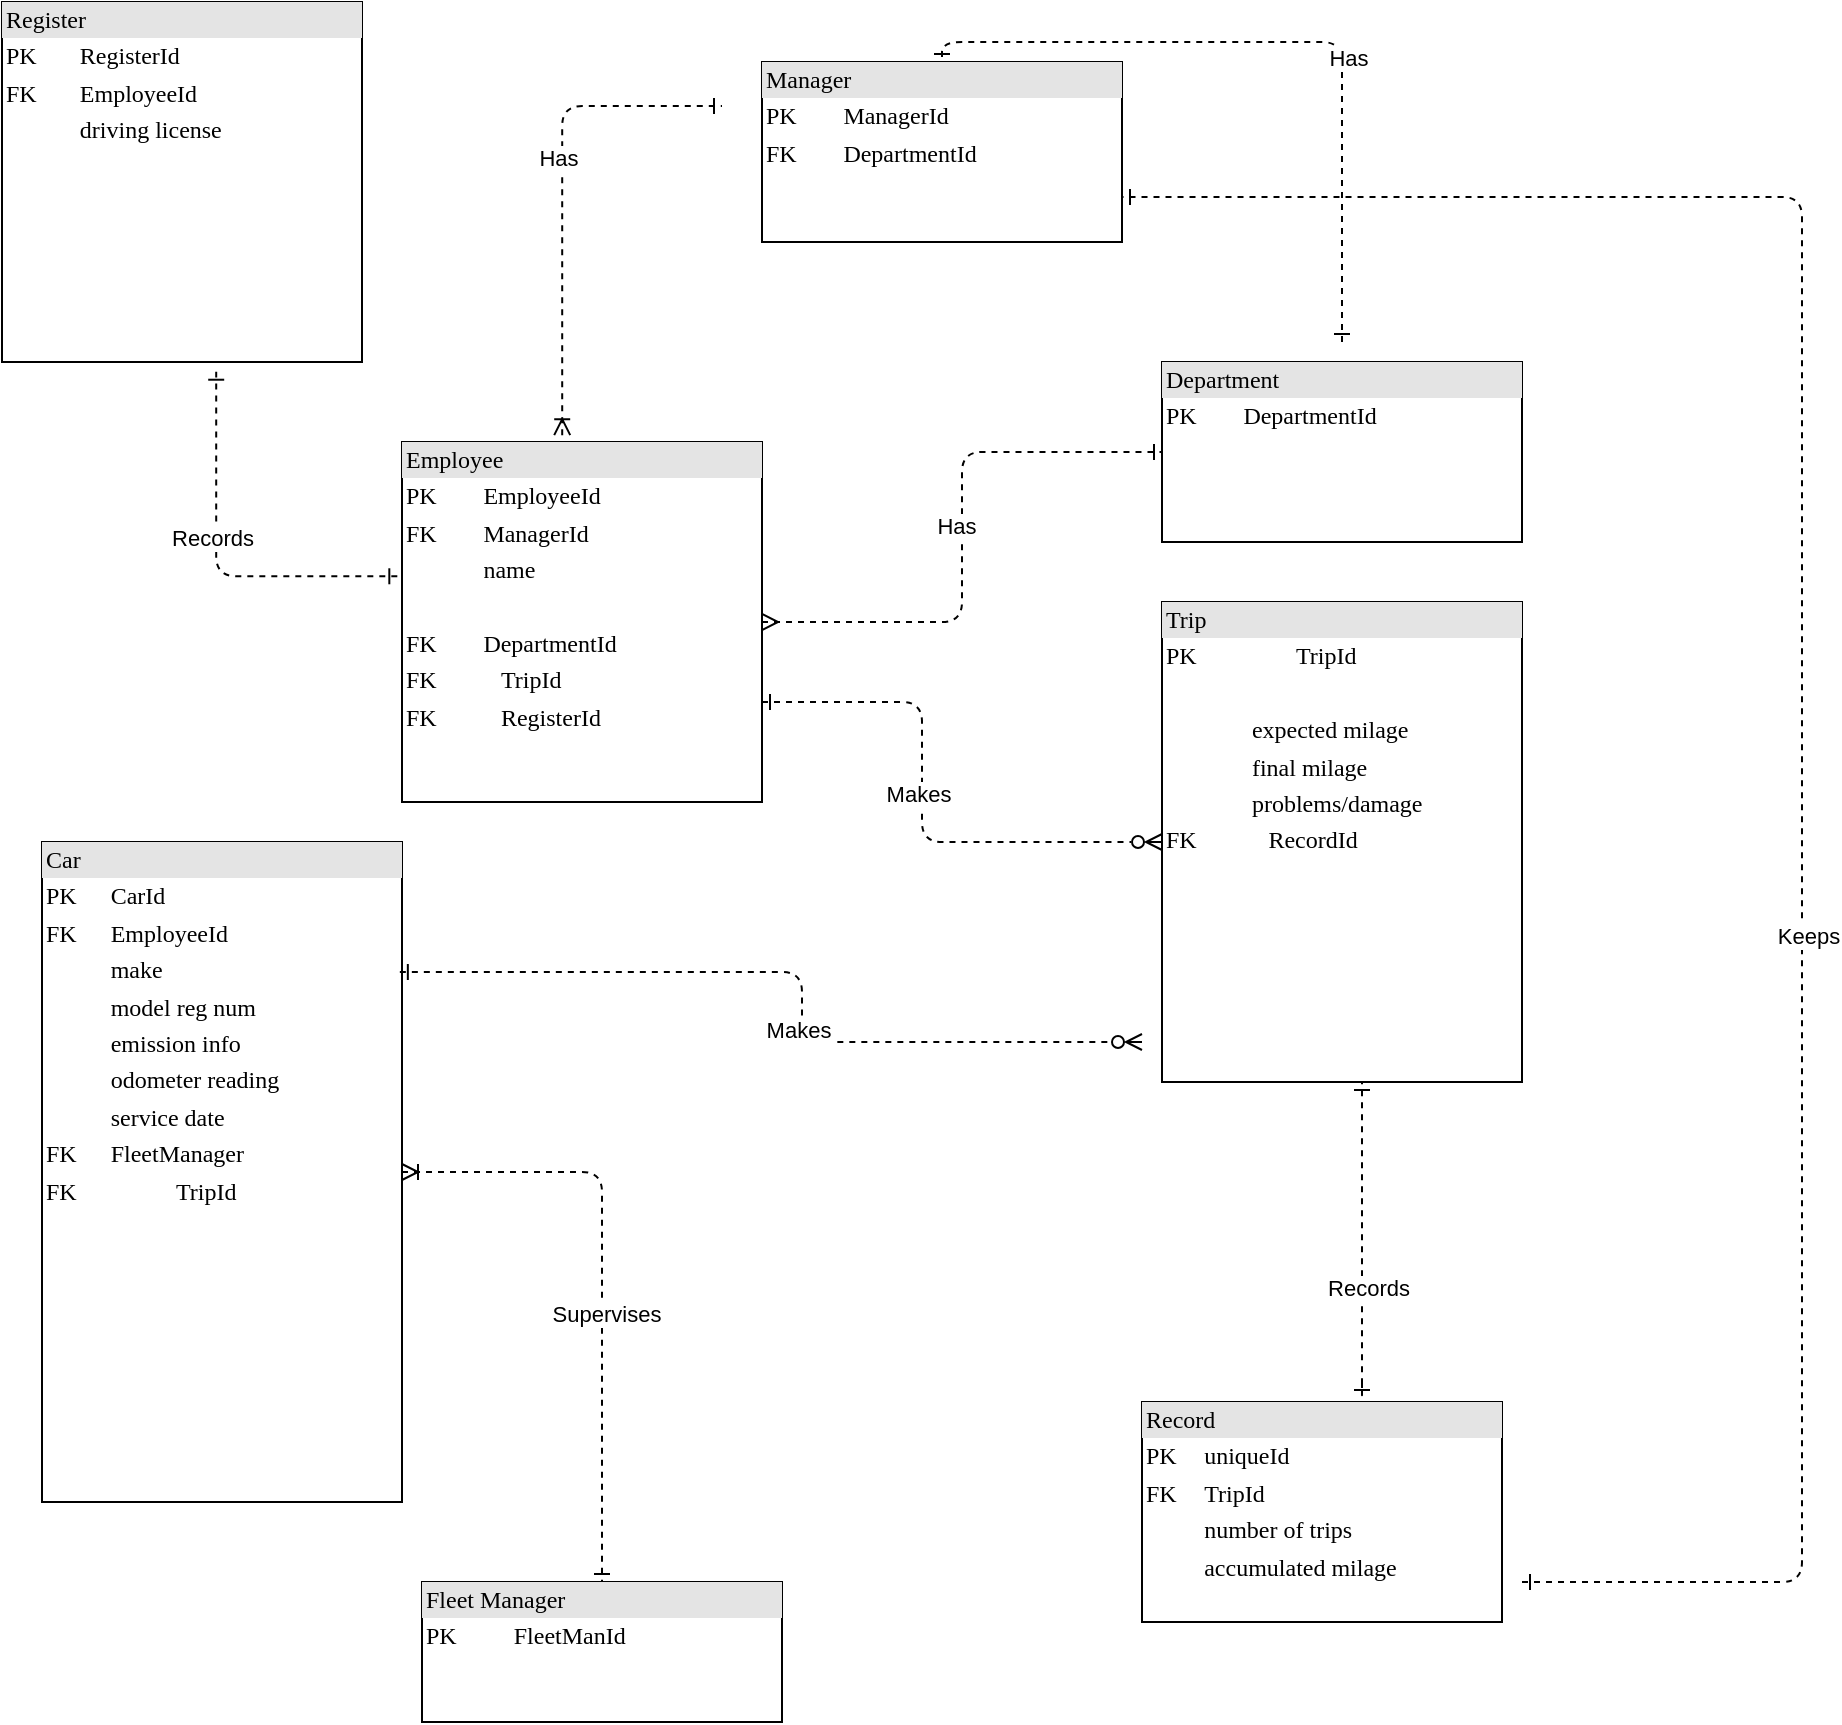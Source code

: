 <mxfile version="20.8.11" type="github">
  <diagram name="Page-1" id="2ca16b54-16f6-2749-3443-fa8db7711227">
    <mxGraphModel dx="1466" dy="1759" grid="1" gridSize="10" guides="1" tooltips="1" connect="1" arrows="1" fold="1" page="1" pageScale="1" pageWidth="1100" pageHeight="850" background="none" math="0" shadow="0">
      <root>
        <mxCell id="0" />
        <mxCell id="1" parent="0" />
        <mxCell id="2ed32ef02a7f4228-19" style="edgeStyle=orthogonalEdgeStyle;html=1;dashed=1;labelBackgroundColor=none;startArrow=ERone;endArrow=ERzeroToMany;fontFamily=Verdana;fontSize=12;align=left;endFill=0;startFill=0;" parent="1" source="2ed32ef02a7f4228-2" edge="1">
          <mxGeometry relative="1" as="geometry">
            <Array as="points">
              <mxPoint x="380" y="200" />
              <mxPoint x="500" y="200" />
              <mxPoint x="500" y="265" />
            </Array>
            <mxPoint x="620" y="270" as="targetPoint" />
          </mxGeometry>
        </mxCell>
        <mxCell id="U6VgLPpV3lreGikL-ILU-10" value="Makes" style="edgeLabel;html=1;align=center;verticalAlign=middle;resizable=0;points=[];" parent="2ed32ef02a7f4228-19" vertex="1" connectable="0">
          <mxGeometry x="-0.065" y="-2" relative="1" as="geometry">
            <mxPoint as="offset" />
          </mxGeometry>
        </mxCell>
        <mxCell id="2ed32ef02a7f4228-20" style="edgeStyle=orthogonalEdgeStyle;html=1;dashed=1;labelBackgroundColor=none;startArrow=ERmany;endArrow=ERone;fontFamily=Verdana;fontSize=12;align=left;endFill=0;startFill=0;" parent="1" source="2ed32ef02a7f4228-2" target="2ed32ef02a7f4228-11" edge="1">
          <mxGeometry relative="1" as="geometry" />
        </mxCell>
        <mxCell id="U6VgLPpV3lreGikL-ILU-9" value="Has" style="edgeLabel;html=1;align=center;verticalAlign=middle;resizable=0;points=[];" parent="2ed32ef02a7f4228-20" vertex="1" connectable="0">
          <mxGeometry x="0.031" y="3" relative="1" as="geometry">
            <mxPoint y="-1" as="offset" />
          </mxGeometry>
        </mxCell>
        <mxCell id="2ed32ef02a7f4228-2" value="&lt;div style=&quot;box-sizing: border-box ; width: 100% ; background: #e4e4e4 ; padding: 2px&quot;&gt;Employee&lt;br&gt;&lt;/div&gt;&lt;table style=&quot;border-color: var(--border-color); font-size: 1em; width: 180px;&quot; cellpadding=&quot;2&quot; cellspacing=&quot;0&quot;&gt;&lt;tbody style=&quot;border-color: var(--border-color);&quot;&gt;&lt;tr style=&quot;border-color: var(--border-color);&quot;&gt;&lt;td style=&quot;border-color: var(--border-color);&quot;&gt;PK&lt;/td&gt;&lt;td style=&quot;border-color: var(--border-color);&quot;&gt;EmployeeId&lt;/td&gt;&lt;/tr&gt;&lt;tr style=&quot;border-color: var(--border-color);&quot;&gt;&lt;td style=&quot;border-color: var(--border-color);&quot;&gt;FK&lt;/td&gt;&lt;td style=&quot;border-color: var(--border-color);&quot;&gt;ManagerId&lt;br style=&quot;border-color: var(--border-color);&quot;&gt;&lt;/td&gt;&lt;/tr&gt;&lt;tr style=&quot;border-color: var(--border-color);&quot;&gt;&lt;td style=&quot;border-color: var(--border-color);&quot;&gt;&lt;br style=&quot;border-color: var(--border-color);&quot;&gt;&lt;/td&gt;&lt;td style=&quot;border-color: var(--border-color);&quot;&gt;name&lt;/td&gt;&lt;/tr&gt;&lt;tr style=&quot;border-color: var(--border-color);&quot;&gt;&lt;td style=&quot;border-color: var(--border-color);&quot;&gt;&lt;br style=&quot;border-color: var(--border-color);&quot;&gt;&lt;/td&gt;&lt;td style=&quot;border-color: var(--border-color);&quot;&gt;&lt;br&gt;&lt;/td&gt;&lt;/tr&gt;&lt;tr style=&quot;border-color: var(--border-color);&quot;&gt;&lt;td style=&quot;border-color: var(--border-color);&quot;&gt;FK&lt;/td&gt;&lt;td style=&quot;border-color: var(--border-color);&quot;&gt;DepartmentId&lt;/td&gt;&lt;/tr&gt;&lt;/tbody&gt;&lt;/table&gt;&lt;table align=&quot;left&quot; style=&quot;width: 100% ; font-size: 1em&quot; cellpadding=&quot;2&quot; cellspacing=&quot;0&quot;&gt;&lt;tbody&gt;&lt;tr&gt;&lt;td&gt;FK&lt;/td&gt;&lt;td&gt;TripId&lt;br&gt;&lt;/td&gt;&lt;/tr&gt;&lt;tr&gt;&lt;td&gt;FK&lt;/td&gt;&lt;td&gt;RegisterId&lt;/td&gt;&lt;/tr&gt;&lt;/tbody&gt;&lt;/table&gt;" style="verticalAlign=top;align=left;overflow=fill;html=1;rounded=0;shadow=0;comic=0;labelBackgroundColor=none;strokeWidth=1;fontFamily=Verdana;fontSize=12" parent="1" vertex="1">
          <mxGeometry x="240" y="70" width="180" height="180" as="geometry" />
        </mxCell>
        <mxCell id="2ed32ef02a7f4228-6" value="&lt;div style=&quot;box-sizing: border-box ; width: 100% ; background: #e4e4e4 ; padding: 2px&quot;&gt;Record&lt;/div&gt;&lt;table style=&quot;width: 100% ; font-size: 1em&quot; cellpadding=&quot;2&quot; cellspacing=&quot;0&quot;&gt;&lt;tbody&gt;&lt;tr&gt;&lt;td&gt;PK&lt;/td&gt;&lt;td&gt;uniqueId&lt;/td&gt;&lt;/tr&gt;&lt;tr&gt;&lt;td&gt;FK&lt;/td&gt;&lt;td&gt;TripId&lt;/td&gt;&lt;/tr&gt;&lt;tr&gt;&lt;td&gt;&lt;br&gt;&lt;/td&gt;&lt;td&gt;number of trips&lt;/td&gt;&lt;/tr&gt;&lt;tr&gt;&lt;td&gt;&lt;br&gt;&lt;/td&gt;&lt;td&gt;accumulated milage&lt;/td&gt;&lt;/tr&gt;&lt;tr&gt;&lt;td&gt;&lt;/td&gt;&lt;td&gt;&lt;br&gt;&lt;/td&gt;&lt;/tr&gt;&lt;/tbody&gt;&lt;/table&gt;" style="verticalAlign=top;align=left;overflow=fill;html=1;rounded=0;shadow=0;comic=0;labelBackgroundColor=none;strokeWidth=1;fontFamily=Verdana;fontSize=12" parent="1" vertex="1">
          <mxGeometry x="610" y="550" width="180" height="110" as="geometry" />
        </mxCell>
        <mxCell id="2ed32ef02a7f4228-7" value="&lt;div style=&quot;box-sizing: border-box ; width: 100% ; background: #e4e4e4 ; padding: 2px&quot;&gt;Fleet Manager&lt;/div&gt;&lt;table style=&quot;width: 100% ; font-size: 1em&quot; cellpadding=&quot;2&quot; cellspacing=&quot;0&quot;&gt;&lt;tbody&gt;&lt;tr&gt;&lt;td&gt;PK&lt;/td&gt;&lt;td&gt;FleetManId&lt;/td&gt;&lt;/tr&gt;&lt;tr&gt;&lt;td&gt;&lt;br&gt;&lt;/td&gt;&lt;td&gt;&lt;br&gt;&lt;/td&gt;&lt;/tr&gt;&lt;/tbody&gt;&lt;/table&gt;" style="verticalAlign=top;align=left;overflow=fill;html=1;rounded=0;shadow=0;comic=0;labelBackgroundColor=none;strokeWidth=1;fontFamily=Verdana;fontSize=12" parent="1" vertex="1">
          <mxGeometry x="250" y="640" width="180" height="70" as="geometry" />
        </mxCell>
        <mxCell id="2ed32ef02a7f4228-17" style="edgeStyle=orthogonalEdgeStyle;html=1;entryX=0.5;entryY=0;labelBackgroundColor=none;startArrow=ERoneToMany;endArrow=ERone;fontFamily=Verdana;fontSize=12;align=left;dashed=1;startFill=0;endFill=0;" parent="1" source="2ed32ef02a7f4228-8" target="2ed32ef02a7f4228-7" edge="1">
          <mxGeometry relative="1" as="geometry" />
        </mxCell>
        <mxCell id="U6VgLPpV3lreGikL-ILU-13" value="Supervises" style="edgeLabel;html=1;align=center;verticalAlign=middle;resizable=0;points=[];" parent="2ed32ef02a7f4228-17" vertex="1" connectable="0">
          <mxGeometry x="0.118" y="1" relative="1" as="geometry">
            <mxPoint x="1" as="offset" />
          </mxGeometry>
        </mxCell>
        <mxCell id="2ed32ef02a7f4228-8" value="&lt;div style=&quot;box-sizing: border-box ; width: 100% ; background: #e4e4e4 ; padding: 2px&quot;&gt;Car&lt;br&gt;&lt;/div&gt;&lt;table style=&quot;border-color: var(--border-color); font-size: 1em; width: 180px;&quot; cellpadding=&quot;2&quot; cellspacing=&quot;0&quot;&gt;&lt;tbody style=&quot;border-color: var(--border-color);&quot;&gt;&lt;tr style=&quot;border-color: var(--border-color);&quot;&gt;&lt;td style=&quot;border-color: var(--border-color);&quot;&gt;PK&lt;/td&gt;&lt;td style=&quot;border-color: var(--border-color);&quot;&gt;CarId&lt;/td&gt;&lt;/tr&gt;&lt;tr style=&quot;border-color: var(--border-color);&quot;&gt;&lt;td style=&quot;border-color: var(--border-color);&quot;&gt;FK&lt;/td&gt;&lt;td style=&quot;border-color: var(--border-color);&quot;&gt;EmployeeId&lt;br style=&quot;border-color: var(--border-color);&quot;&gt;&lt;/td&gt;&lt;/tr&gt;&lt;tr style=&quot;border-color: var(--border-color);&quot;&gt;&lt;td style=&quot;border-color: var(--border-color);&quot;&gt;&lt;br style=&quot;border-color: var(--border-color);&quot;&gt;&lt;/td&gt;&lt;td style=&quot;border-color: var(--border-color);&quot;&gt;make&lt;/td&gt;&lt;/tr&gt;&lt;tr style=&quot;border-color: var(--border-color);&quot;&gt;&lt;td style=&quot;border-color: var(--border-color);&quot;&gt;&lt;br style=&quot;border-color: var(--border-color);&quot;&gt;&lt;/td&gt;&lt;td style=&quot;border-color: var(--border-color);&quot;&gt;model reg num&lt;/td&gt;&lt;/tr&gt;&lt;tr style=&quot;border-color: var(--border-color);&quot;&gt;&lt;td style=&quot;border-color: var(--border-color);&quot;&gt;&lt;br style=&quot;border-color: var(--border-color);&quot;&gt;&lt;/td&gt;&lt;td style=&quot;border-color: var(--border-color);&quot;&gt;emission info&lt;/td&gt;&lt;/tr&gt;&lt;tr style=&quot;border-color: var(--border-color);&quot;&gt;&lt;td style=&quot;border-color: var(--border-color);&quot;&gt;&lt;br style=&quot;border-color: var(--border-color);&quot;&gt;&lt;/td&gt;&lt;td style=&quot;border-color: var(--border-color);&quot;&gt;odometer reading&lt;/td&gt;&lt;/tr&gt;&lt;tr style=&quot;border-color: var(--border-color);&quot;&gt;&lt;td style=&quot;border-color: var(--border-color);&quot;&gt;&lt;br style=&quot;border-color: var(--border-color);&quot;&gt;&lt;/td&gt;&lt;td style=&quot;border-color: var(--border-color);&quot;&gt;service date&lt;/td&gt;&lt;/tr&gt;&lt;tr style=&quot;border-color: var(--border-color);&quot;&gt;&lt;td style=&quot;border-color: var(--border-color);&quot;&gt;FK&lt;/td&gt;&lt;td style=&quot;border-color: var(--border-color);&quot;&gt;FleetManager&lt;/td&gt;&lt;/tr&gt;&lt;/tbody&gt;&lt;/table&gt;&lt;table style=&quot;width: 100% ; font-size: 1em&quot; cellpadding=&quot;2&quot; cellspacing=&quot;0&quot;&gt;&lt;tbody&gt;&lt;tr&gt;&lt;td&gt;FK&lt;/td&gt;&lt;td&gt;TripId&lt;/td&gt;&lt;/tr&gt;&lt;tr&gt;&lt;td&gt;&lt;br&gt;&lt;/td&gt;&lt;td&gt;&lt;/td&gt;&lt;/tr&gt;&lt;/tbody&gt;&lt;/table&gt;" style="verticalAlign=top;align=left;overflow=fill;html=1;rounded=0;shadow=0;comic=0;labelBackgroundColor=none;strokeWidth=1;fontFamily=Verdana;fontSize=12" parent="1" vertex="1">
          <mxGeometry x="60" y="270" width="180" height="330" as="geometry" />
        </mxCell>
        <mxCell id="2ed32ef02a7f4228-9" value="&lt;div style=&quot;box-sizing:border-box;width:100%;background:#e4e4e4;padding:2px;&quot;&gt;Manager&lt;/div&gt;&lt;table style=&quot;width:100%;font-size:1em;&quot; cellpadding=&quot;2&quot; cellspacing=&quot;0&quot;&gt;&lt;tbody&gt;&lt;tr&gt;&lt;td&gt;PK&lt;/td&gt;&lt;td&gt;ManagerId&lt;br&gt;&lt;/td&gt;&lt;/tr&gt;&lt;tr&gt;&lt;td&gt;FK&lt;/td&gt;&lt;td&gt;DepartmentId&lt;/td&gt;&lt;/tr&gt;&lt;/tbody&gt;&lt;/table&gt;" style="verticalAlign=top;align=left;overflow=fill;html=1;rounded=0;shadow=0;comic=0;labelBackgroundColor=none;strokeWidth=1;fontFamily=Verdana;fontSize=12" parent="1" vertex="1">
          <mxGeometry x="420" y="-120" width="180" height="90" as="geometry" />
        </mxCell>
        <mxCell id="2ed32ef02a7f4228-21" style="edgeStyle=orthogonalEdgeStyle;html=1;entryX=0.5;entryY=0;dashed=1;labelBackgroundColor=none;startArrow=ERone;endArrow=ERone;fontFamily=Verdana;fontSize=12;align=left;startFill=0;endFill=0;" parent="1" target="2ed32ef02a7f4228-9" edge="1">
          <mxGeometry relative="1" as="geometry">
            <mxPoint x="710" y="20" as="sourcePoint" />
            <Array as="points">
              <mxPoint x="710" y="-130" />
              <mxPoint x="510" y="-130" />
            </Array>
          </mxGeometry>
        </mxCell>
        <mxCell id="U6VgLPpV3lreGikL-ILU-6" value="Has" style="edgeLabel;html=1;align=center;verticalAlign=middle;resizable=0;points=[];" parent="2ed32ef02a7f4228-21" vertex="1" connectable="0">
          <mxGeometry x="-0.209" y="-3" relative="1" as="geometry">
            <mxPoint as="offset" />
          </mxGeometry>
        </mxCell>
        <mxCell id="2ed32ef02a7f4228-10" value="&lt;div style=&quot;box-sizing: border-box ; width: 100% ; background: #e4e4e4 ; padding: 2px&quot;&gt;Trip&lt;/div&gt;&lt;table style=&quot;border-color: var(--border-color); font-size: 1em; width: 180px;&quot; cellpadding=&quot;2&quot; cellspacing=&quot;0&quot;&gt;&lt;tbody style=&quot;border-color: var(--border-color);&quot;&gt;&lt;tr style=&quot;border-color: var(--border-color);&quot;&gt;&lt;td style=&quot;border-color: var(--border-color);&quot;&gt;PK&lt;/td&gt;&lt;td style=&quot;border-color: var(--border-color);&quot;&gt;TripId&lt;/td&gt;&lt;/tr&gt;&lt;/tbody&gt;&lt;/table&gt;&lt;table style=&quot;width: 100% ; font-size: 1em&quot; cellpadding=&quot;2&quot; cellspacing=&quot;0&quot;&gt;&lt;tbody&gt;&lt;tr&gt;&lt;td&gt;&amp;nbsp; &amp;nbsp; &amp;nbsp; &amp;nbsp;&amp;nbsp;&lt;/td&gt;&lt;td&gt;&lt;/td&gt;&lt;/tr&gt;&lt;tr&gt;&lt;td&gt;&lt;br&gt;&lt;/td&gt;&lt;td&gt;expected milage&lt;/td&gt;&lt;/tr&gt;&lt;tr&gt;&lt;td&gt;&lt;br&gt;&lt;/td&gt;&lt;td&gt;final milage&lt;br&gt;&lt;/td&gt;&lt;/tr&gt;&lt;tr&gt;&lt;td&gt;&lt;br&gt;&lt;/td&gt;&lt;td&gt;problems/damage&lt;/td&gt;&lt;/tr&gt;&lt;/tbody&gt;&lt;/table&gt;&lt;table style=&quot;border-color: var(--border-color); font-size: 1em; width: 180px;&quot; cellpadding=&quot;2&quot; cellspacing=&quot;0&quot;&gt;&lt;tbody style=&quot;border-color: var(--border-color);&quot;&gt;&lt;tr style=&quot;border-color: var(--border-color);&quot;&gt;&lt;td style=&quot;border-color: var(--border-color);&quot;&gt;FK&lt;/td&gt;&lt;td style=&quot;border-color: var(--border-color);&quot;&gt;RecordId&lt;/td&gt;&lt;/tr&gt;&lt;/tbody&gt;&lt;/table&gt;" style="verticalAlign=top;align=left;overflow=fill;html=1;rounded=0;shadow=0;comic=0;labelBackgroundColor=none;strokeWidth=1;fontFamily=Verdana;fontSize=12" parent="1" vertex="1">
          <mxGeometry x="620" y="150" width="180" height="240" as="geometry" />
        </mxCell>
        <mxCell id="2ed32ef02a7f4228-11" value="&lt;div style=&quot;box-sizing:border-box;width:100%;background:#e4e4e4;padding:2px;&quot;&gt;Department&lt;br&gt;&lt;/div&gt;&lt;table style=&quot;border-color: var(--border-color); font-size: 1em; width: 180px;&quot; cellpadding=&quot;2&quot; cellspacing=&quot;0&quot;&gt;&lt;tbody style=&quot;border-color: var(--border-color);&quot;&gt;&lt;tr style=&quot;border-color: var(--border-color);&quot;&gt;&lt;td style=&quot;border-color: var(--border-color);&quot;&gt;PK&lt;/td&gt;&lt;td style=&quot;border-color: var(--border-color);&quot;&gt;DepartmentId&lt;/td&gt;&lt;/tr&gt;&lt;tr style=&quot;border-color: var(--border-color);&quot;&gt;&lt;td style=&quot;border-color: var(--border-color);&quot;&gt;&lt;br&gt;&lt;/td&gt;&lt;td style=&quot;border-color: var(--border-color);&quot;&gt;&lt;br&gt;&lt;/td&gt;&lt;/tr&gt;&lt;/tbody&gt;&lt;/table&gt;&lt;table style=&quot;width:100%;font-size:1em;&quot; cellpadding=&quot;2&quot; cellspacing=&quot;0&quot;&gt;&lt;tbody&gt;&lt;tr&gt;&lt;td&gt;&lt;/td&gt;&lt;td&gt;&lt;br&gt;&lt;/td&gt;&lt;/tr&gt;&lt;/tbody&gt;&lt;/table&gt;" style="verticalAlign=top;align=left;overflow=fill;html=1;rounded=0;shadow=0;comic=0;labelBackgroundColor=none;strokeWidth=1;fontFamily=Verdana;fontSize=12" parent="1" vertex="1">
          <mxGeometry x="620" y="30" width="180" height="90" as="geometry" />
        </mxCell>
        <mxCell id="U6VgLPpV3lreGikL-ILU-1" style="edgeStyle=orthogonalEdgeStyle;html=1;dashed=1;labelBackgroundColor=none;startArrow=ERone;endArrow=ERzeroToMany;fontFamily=Verdana;fontSize=12;align=left;exitX=0.994;exitY=0.197;exitDx=0;exitDy=0;exitPerimeter=0;startFill=0;endFill=0;" parent="1" source="2ed32ef02a7f4228-8" edge="1">
          <mxGeometry relative="1" as="geometry">
            <Array as="points">
              <mxPoint x="440" y="335" />
              <mxPoint x="440" y="370" />
            </Array>
            <mxPoint x="390" y="270" as="sourcePoint" />
            <mxPoint x="610" y="370" as="targetPoint" />
          </mxGeometry>
        </mxCell>
        <mxCell id="U6VgLPpV3lreGikL-ILU-11" value="Makes" style="edgeLabel;html=1;align=center;verticalAlign=middle;resizable=0;points=[];" parent="U6VgLPpV3lreGikL-ILU-1" vertex="1" connectable="0">
          <mxGeometry x="0.13" y="-2" relative="1" as="geometry">
            <mxPoint as="offset" />
          </mxGeometry>
        </mxCell>
        <mxCell id="U6VgLPpV3lreGikL-ILU-2" style="edgeStyle=orthogonalEdgeStyle;html=1;dashed=1;labelBackgroundColor=none;startArrow=ERoneToMany;endArrow=ERone;fontFamily=Verdana;fontSize=12;align=left;startFill=0;endFill=0;exitX=0.445;exitY=-0.019;exitDx=0;exitDy=0;exitPerimeter=0;" parent="1" source="2ed32ef02a7f4228-2" edge="1">
          <mxGeometry relative="1" as="geometry">
            <mxPoint x="300" y="54" as="sourcePoint" />
            <mxPoint x="400" y="-98" as="targetPoint" />
            <Array as="points">
              <mxPoint x="320" y="-98" />
            </Array>
          </mxGeometry>
        </mxCell>
        <mxCell id="U6VgLPpV3lreGikL-ILU-8" value="Has" style="edgeLabel;html=1;align=center;verticalAlign=middle;resizable=0;points=[];" parent="U6VgLPpV3lreGikL-ILU-2" vertex="1" connectable="0">
          <mxGeometry x="0.134" y="2" relative="1" as="geometry">
            <mxPoint as="offset" />
          </mxGeometry>
        </mxCell>
        <mxCell id="U6VgLPpV3lreGikL-ILU-16" value="&lt;div style=&quot;box-sizing: border-box ; width: 100% ; background: #e4e4e4 ; padding: 2px&quot;&gt;Register&lt;/div&gt;&lt;table style=&quot;border-color: var(--border-color); font-size: 1em; width: 180px;&quot; cellpadding=&quot;2&quot; cellspacing=&quot;0&quot;&gt;&lt;tbody style=&quot;border-color: var(--border-color);&quot;&gt;&lt;tr style=&quot;border-color: var(--border-color);&quot;&gt;&lt;td style=&quot;border-color: var(--border-color);&quot;&gt;PK&lt;/td&gt;&lt;td style=&quot;border-color: var(--border-color);&quot;&gt;RegisterId&lt;/td&gt;&lt;/tr&gt;&lt;tr style=&quot;border-color: var(--border-color);&quot;&gt;&lt;td style=&quot;border-color: var(--border-color);&quot;&gt;FK&lt;/td&gt;&lt;td style=&quot;border-color: var(--border-color);&quot;&gt;EmployeeId&lt;br style=&quot;border-color: var(--border-color);&quot;&gt;&lt;/td&gt;&lt;/tr&gt;&lt;tr style=&quot;border-color: var(--border-color);&quot;&gt;&lt;td style=&quot;border-color: var(--border-color);&quot;&gt;&lt;br&gt;&lt;/td&gt;&lt;td style=&quot;border-color: var(--border-color);&quot;&gt;driving license&lt;/td&gt;&lt;/tr&gt;&lt;/tbody&gt;&lt;/table&gt;&lt;table align=&quot;left&quot; style=&quot;width: 100% ; font-size: 1em&quot; cellpadding=&quot;2&quot; cellspacing=&quot;0&quot;&gt;&lt;tbody&gt;&lt;tr&gt;&lt;td&gt;&lt;/td&gt;&lt;td&gt;&lt;br&gt;&lt;/td&gt;&lt;/tr&gt;&lt;/tbody&gt;&lt;/table&gt;" style="verticalAlign=top;align=left;overflow=fill;html=1;rounded=0;shadow=0;comic=0;labelBackgroundColor=none;strokeWidth=1;fontFamily=Verdana;fontSize=12" parent="1" vertex="1">
          <mxGeometry x="40" y="-150" width="180" height="180" as="geometry" />
        </mxCell>
        <mxCell id="U6VgLPpV3lreGikL-ILU-17" style="edgeStyle=orthogonalEdgeStyle;html=1;dashed=1;labelBackgroundColor=none;startArrow=ERone;endArrow=ERone;fontFamily=Verdana;fontSize=12;align=left;startFill=0;endFill=0;exitX=-0.013;exitY=0.373;exitDx=0;exitDy=0;exitPerimeter=0;entryX=0.595;entryY=1.027;entryDx=0;entryDy=0;entryPerimeter=0;" parent="1" source="2ed32ef02a7f4228-2" target="U6VgLPpV3lreGikL-ILU-16" edge="1">
          <mxGeometry relative="1" as="geometry">
            <mxPoint x="230" y="140" as="sourcePoint" />
            <mxPoint x="149" y="40" as="targetPoint" />
          </mxGeometry>
        </mxCell>
        <mxCell id="U6VgLPpV3lreGikL-ILU-18" value="Records" style="edgeLabel;html=1;align=center;verticalAlign=middle;resizable=0;points=[];" parent="U6VgLPpV3lreGikL-ILU-17" vertex="1" connectable="0">
          <mxGeometry x="0.134" y="2" relative="1" as="geometry">
            <mxPoint as="offset" />
          </mxGeometry>
        </mxCell>
        <mxCell id="U6VgLPpV3lreGikL-ILU-19" style="edgeStyle=orthogonalEdgeStyle;html=1;entryX=0.5;entryY=0;dashed=1;labelBackgroundColor=none;startArrow=ERone;endArrow=ERone;fontFamily=Verdana;fontSize=12;align=left;startFill=0;endFill=0;" parent="1" edge="1">
          <mxGeometry relative="1" as="geometry">
            <mxPoint x="720" y="540" as="sourcePoint" />
            <mxPoint x="720" y="390.0" as="targetPoint" />
            <Array as="points">
              <mxPoint x="720" y="550" />
            </Array>
          </mxGeometry>
        </mxCell>
        <mxCell id="U6VgLPpV3lreGikL-ILU-20" value="Records" style="edgeLabel;html=1;align=center;verticalAlign=middle;resizable=0;points=[];" parent="U6VgLPpV3lreGikL-ILU-19" vertex="1" connectable="0">
          <mxGeometry x="-0.209" y="-3" relative="1" as="geometry">
            <mxPoint as="offset" />
          </mxGeometry>
        </mxCell>
        <mxCell id="U6VgLPpV3lreGikL-ILU-21" style="edgeStyle=orthogonalEdgeStyle;html=1;entryX=1;entryY=0.75;dashed=1;labelBackgroundColor=none;startArrow=ERone;endArrow=ERone;fontFamily=Verdana;fontSize=12;align=left;startFill=0;endFill=0;entryDx=0;entryDy=0;" parent="1" target="2ed32ef02a7f4228-9" edge="1">
          <mxGeometry relative="1" as="geometry">
            <mxPoint x="800" y="640" as="sourcePoint" />
            <mxPoint x="810" y="-160.0" as="targetPoint" />
            <Array as="points">
              <mxPoint x="940" y="640" />
              <mxPoint x="940" y="-52" />
            </Array>
          </mxGeometry>
        </mxCell>
        <mxCell id="U6VgLPpV3lreGikL-ILU-22" value="Keeps" style="edgeLabel;html=1;align=center;verticalAlign=middle;resizable=0;points=[];" parent="U6VgLPpV3lreGikL-ILU-21" vertex="1" connectable="0">
          <mxGeometry x="-0.209" y="-3" relative="1" as="geometry">
            <mxPoint as="offset" />
          </mxGeometry>
        </mxCell>
      </root>
    </mxGraphModel>
  </diagram>
</mxfile>
